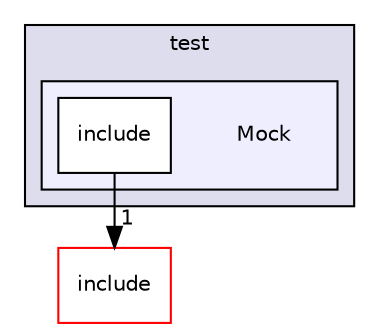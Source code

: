 digraph "/avs-cpp-sdk-tools/cm/autoCM_publicRepo/avs-device-sdk/BluetoothImplementations/BlueZ/test/Mock" {
  compound=true
  node [ fontsize="10", fontname="Helvetica"];
  edge [ labelfontsize="10", labelfontname="Helvetica"];
  subgraph clusterdir_746e94396b4d62eddf48b1557d37ad77 {
    graph [ bgcolor="#ddddee", pencolor="black", label="test" fontname="Helvetica", fontsize="10", URL="dir_746e94396b4d62eddf48b1557d37ad77.html"]
  subgraph clusterdir_8627af5bed3aa07afae506ab234c7450 {
    graph [ bgcolor="#eeeeff", pencolor="black", label="" URL="dir_8627af5bed3aa07afae506ab234c7450.html"];
    dir_8627af5bed3aa07afae506ab234c7450 [shape=plaintext label="Mock"];
    dir_9835a71f35d4732a3aa4dee0f524728d [shape=box label="include" color="black" fillcolor="white" style="filled" URL="dir_9835a71f35d4732a3aa4dee0f524728d.html"];
  }
  }
  dir_dcc26bf29d4b694c2f1fb3cf2aba65ed [shape=box label="include" fillcolor="white" style="filled" color="red" URL="dir_dcc26bf29d4b694c2f1fb3cf2aba65ed.html"];
  dir_9835a71f35d4732a3aa4dee0f524728d->dir_dcc26bf29d4b694c2f1fb3cf2aba65ed [headlabel="1", labeldistance=1.5 headhref="dir_000115_000110.html"];
}
